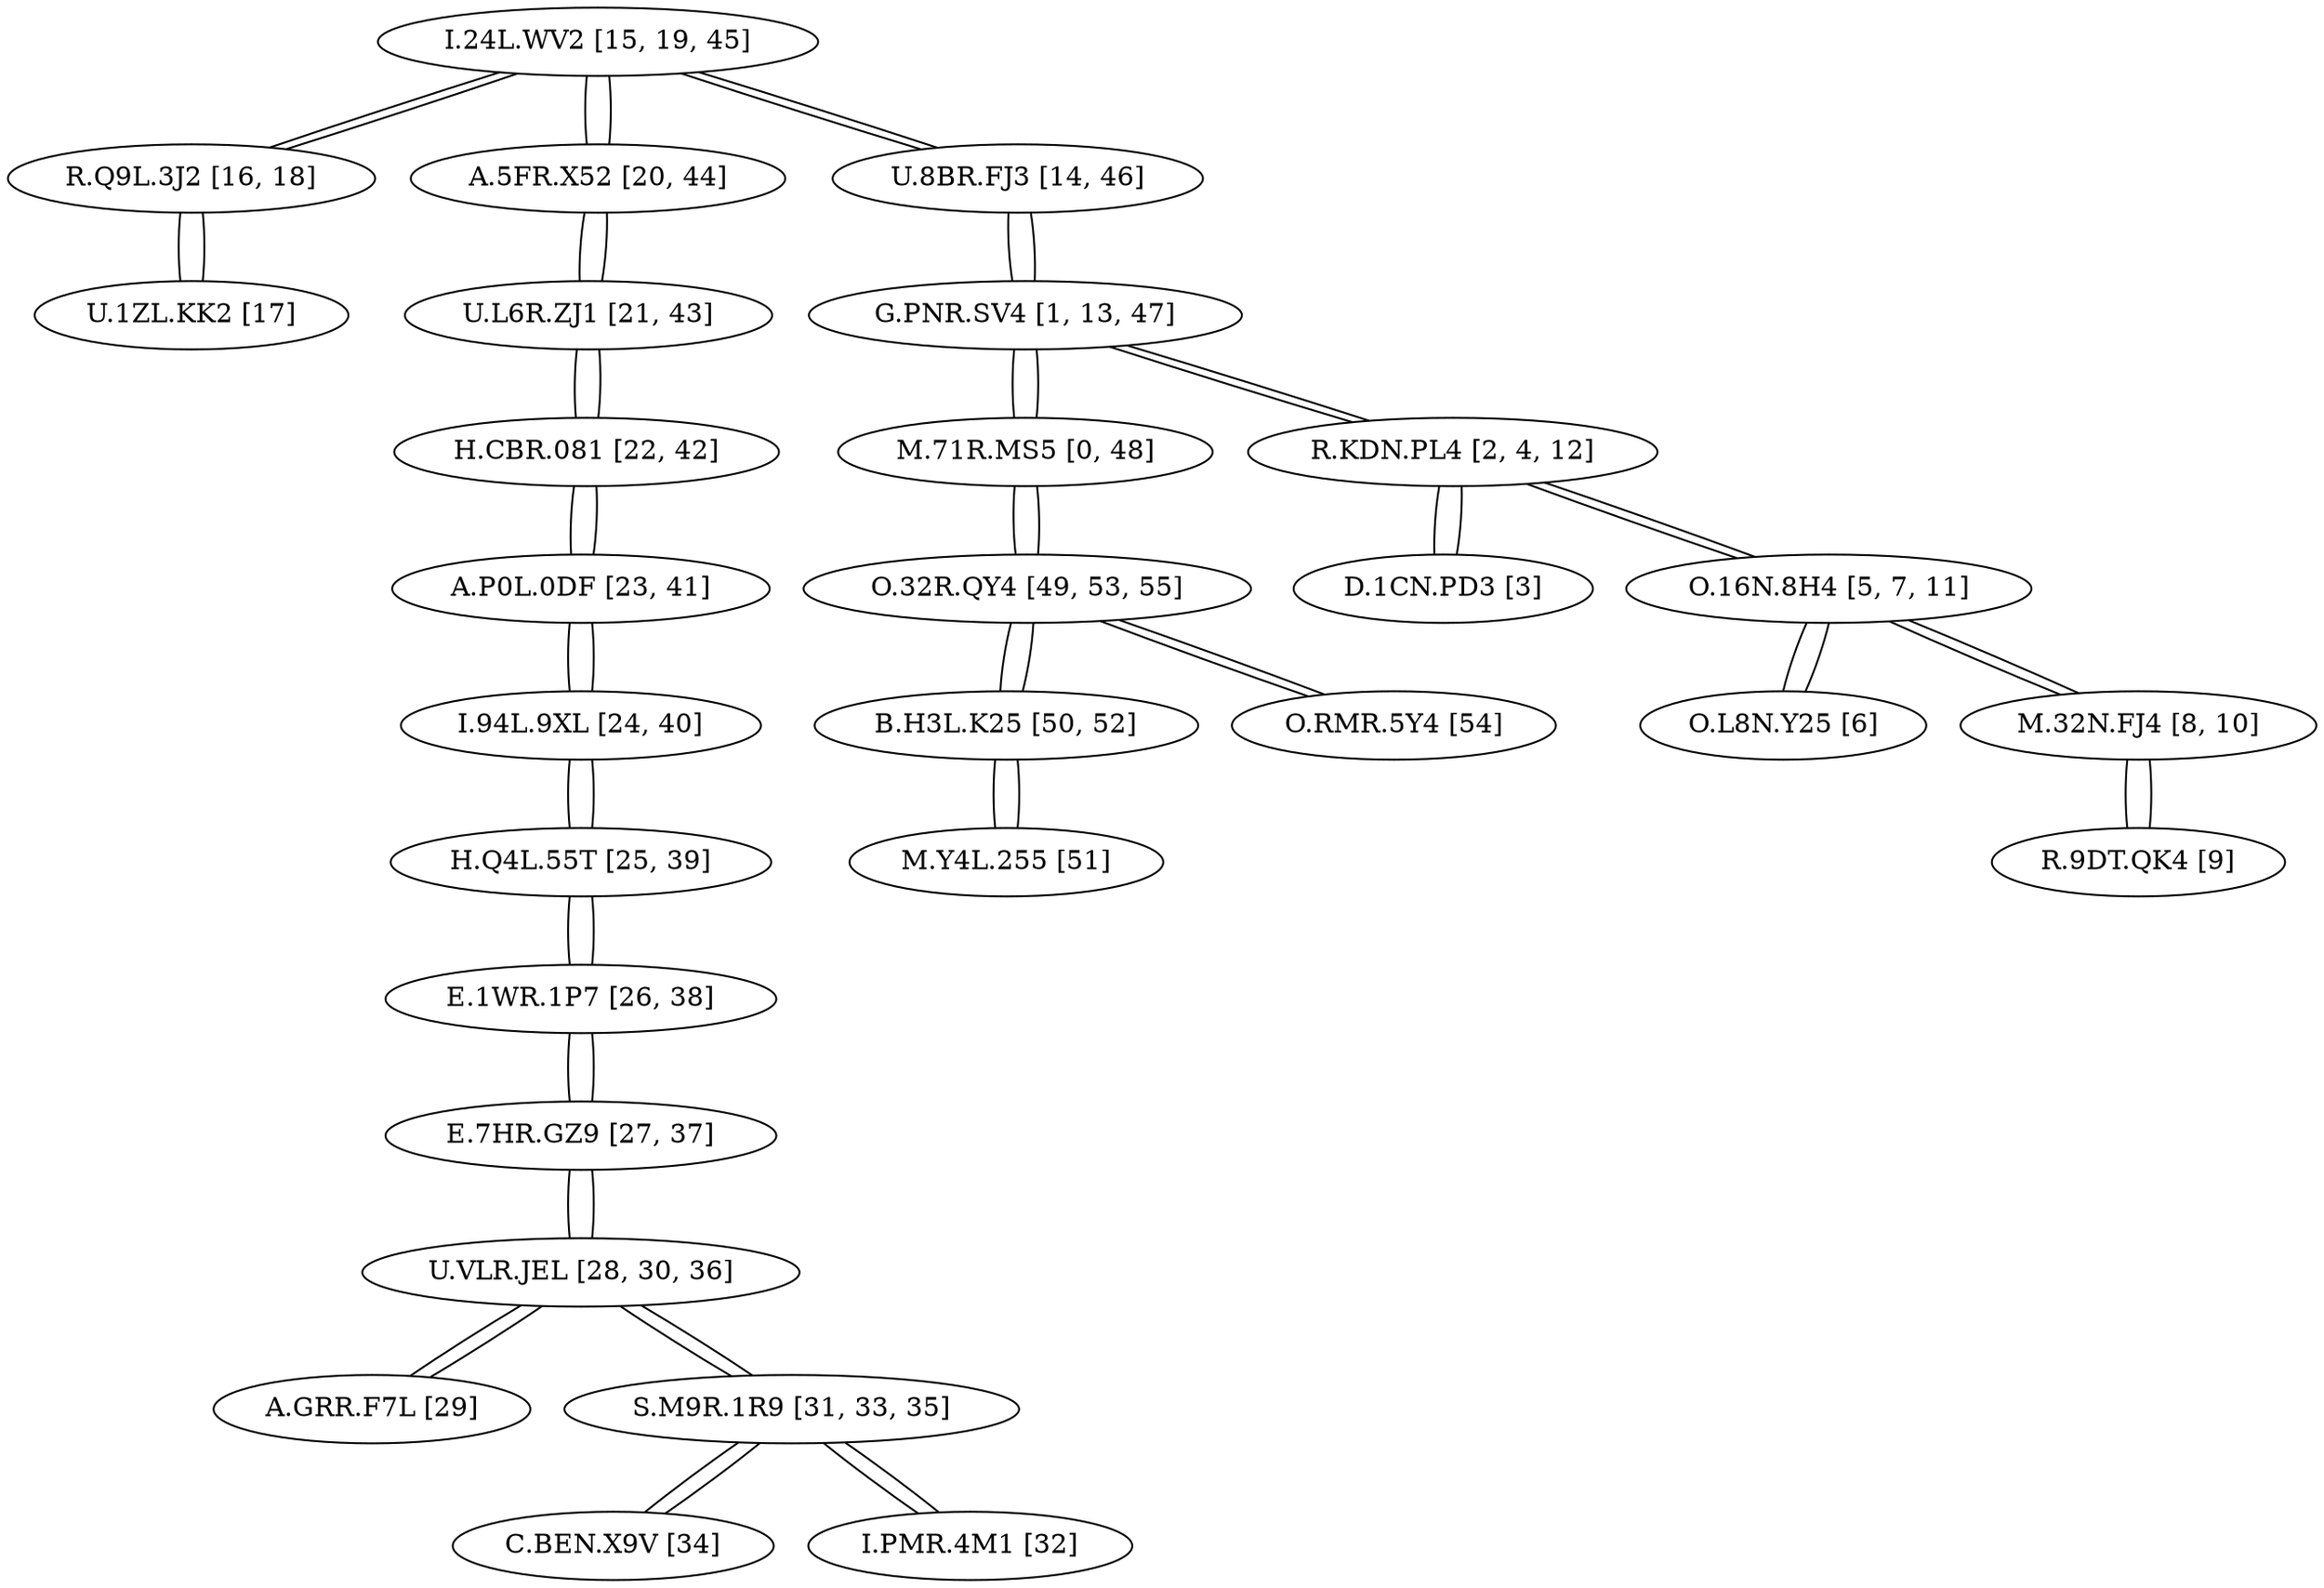 graph {
    0 [ label = "I.24L.WV2 [15, 19, 45]" ]
    1 [ label = "R.Q9L.3J2 [16, 18]" ]
    2 [ label = "U.1ZL.KK2 [17]" ]
    3 [ label = "R.9DT.QK4 [9]" ]
    4 [ label = "A.P0L.0DF [23, 41]" ]
    5 [ label = "M.71R.MS5 [0, 48]" ]
    6 [ label = "A.GRR.F7L [29]" ]
    7 [ label = "E.7HR.GZ9 [27, 37]" ]
    8 [ label = "M.Y4L.255 [51]" ]
    9 [ label = "O.L8N.Y25 [6]" ]
    10 [ label = "M.32N.FJ4 [8, 10]" ]
    11 [ label = "I.94L.9XL [24, 40]" ]
    12 [ label = "B.H3L.K25 [50, 52]" ]
    13 [ label = "E.1WR.1P7 [26, 38]" ]
    14 [ label = "H.CBR.081 [22, 42]" ]
    15 [ label = "O.RMR.5Y4 [54]" ]
    16 [ label = "S.M9R.1R9 [31, 33, 35]" ]
    17 [ label = "C.BEN.X9V [34]" ]
    18 [ label = "R.KDN.PL4 [2, 4, 12]" ]
    19 [ label = "D.1CN.PD3 [3]" ]
    20 [ label = "G.PNR.SV4 [1, 13, 47]" ]
    21 [ label = "U.L6R.ZJ1 [21, 43]" ]
    22 [ label = "I.PMR.4M1 [32]" ]
    23 [ label = "H.Q4L.55T [25, 39]" ]
    24 [ label = "A.5FR.X52 [20, 44]" ]
    25 [ label = "O.32R.QY4 [49, 53, 55]" ]
    26 [ label = "U.VLR.JEL [28, 30, 36]" ]
    27 [ label = "U.8BR.FJ3 [14, 46]" ]
    28 [ label = "O.16N.8H4 [5, 7, 11]" ]
    0 -- 27 [ ]
    0 -- 1 [ ]
    0 -- 24 [ ]
    1 -- 2 [ ]
    1 -- 0 [ ]
    2 -- 1 [ ]
    3 -- 10 [ ]
    4 -- 11 [ ]
    4 -- 14 [ ]
    5 -- 25 [ ]
    5 -- 20 [ ]
    6 -- 26 [ ]
    7 -- 26 [ ]
    7 -- 13 [ ]
    8 -- 12 [ ]
    9 -- 28 [ ]
    10 -- 3 [ ]
    10 -- 28 [ ]
    11 -- 4 [ ]
    11 -- 23 [ ]
    12 -- 25 [ ]
    12 -- 8 [ ]
    13 -- 7 [ ]
    13 -- 23 [ ]
    14 -- 4 [ ]
    14 -- 21 [ ]
    15 -- 25 [ ]
    16 -- 26 [ ]
    16 -- 22 [ ]
    16 -- 17 [ ]
    17 -- 16 [ ]
    18 -- 20 [ ]
    18 -- 28 [ ]
    18 -- 19 [ ]
    19 -- 18 [ ]
    20 -- 5 [ ]
    20 -- 18 [ ]
    20 -- 27 [ ]
    21 -- 24 [ ]
    21 -- 14 [ ]
    22 -- 16 [ ]
    23 -- 13 [ ]
    23 -- 11 [ ]
    24 -- 0 [ ]
    24 -- 21 [ ]
    25 -- 5 [ ]
    25 -- 12 [ ]
    25 -- 15 [ ]
    26 -- 16 [ ]
    26 -- 7 [ ]
    26 -- 6 [ ]
    27 -- 20 [ ]
    27 -- 0 [ ]
    28 -- 18 [ ]
    28 -- 10 [ ]
    28 -- 9 [ ]
}
